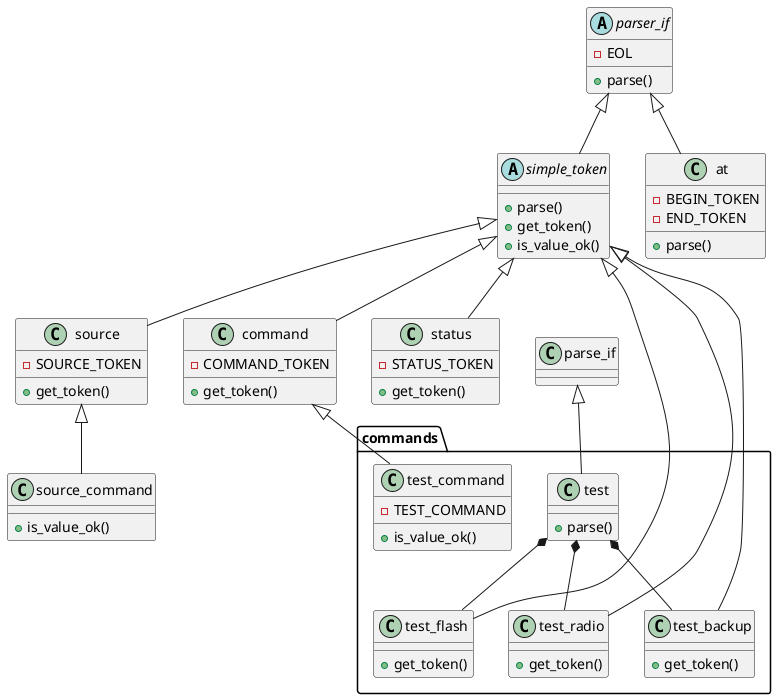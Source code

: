 @startuml

abstract class parser_if {
  - EOL
  + parse()
}

abstract class simple_token {
  + parse()
  + get_token()
  + is_value_ok()
}

class source {
  - SOURCE_TOKEN
  + get_token()
}

class status {
  - STATUS_TOKEN
  + get_token()
}

class command {
  - COMMAND_TOKEN
  + get_token()
}

class at {
  - BEGIN_TOKEN
  - END_TOKEN
  + parse()
}

class source_command {
  + is_value_ok()
}

namespace commands {

class test_command {
  - TEST_COMMAND
  + is_value_ok()
}

class test {
  + parse()
}

class test_flash {
  + get_token()
}

class test_radio {
  + get_token()
}

class test_backup {
  + get_token()
}

}

parser_if <|-- simple_token
simple_token <|-- source
simple_token <|-- command
source <|-- source_command
simple_token <|-- status
parser_if <|-- at
parse_if <|-- commands.test
command <|-- commands.test_command
simple_token <|-- commands.test_flash
commands.test *-- commands.test_flash
simple_token <|-- commands.test_radio
commands.test *-- commands.test_radio
simple_token <|-- commands.test_backup
commands.test *-- commands.test_backup

@enduml